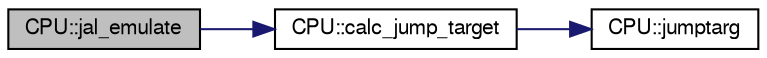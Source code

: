digraph G
{
  edge [fontname="FreeSans",fontsize="10",labelfontname="FreeSans",labelfontsize="10"];
  node [fontname="FreeSans",fontsize="10",shape=record];
  rankdir=LR;
  Node1 [label="CPU::jal_emulate",height=0.2,width=0.4,color="black", fillcolor="grey75", style="filled" fontcolor="black"];
  Node1 -> Node2 [color="midnightblue",fontsize="10",style="solid"];
  Node2 [label="CPU::calc_jump_target",height=0.2,width=0.4,color="black", fillcolor="white", style="filled",URL="$classCPU.html#a634b14f9cd44bb7d9cdafe47944a354c"];
  Node2 -> Node3 [color="midnightblue",fontsize="10",style="solid"];
  Node3 [label="CPU::jumptarg",height=0.2,width=0.4,color="black", fillcolor="white", style="filled",URL="$classCPU.html#a442c4dff6234e6c2476d19c0cdd8fdab"];
}
